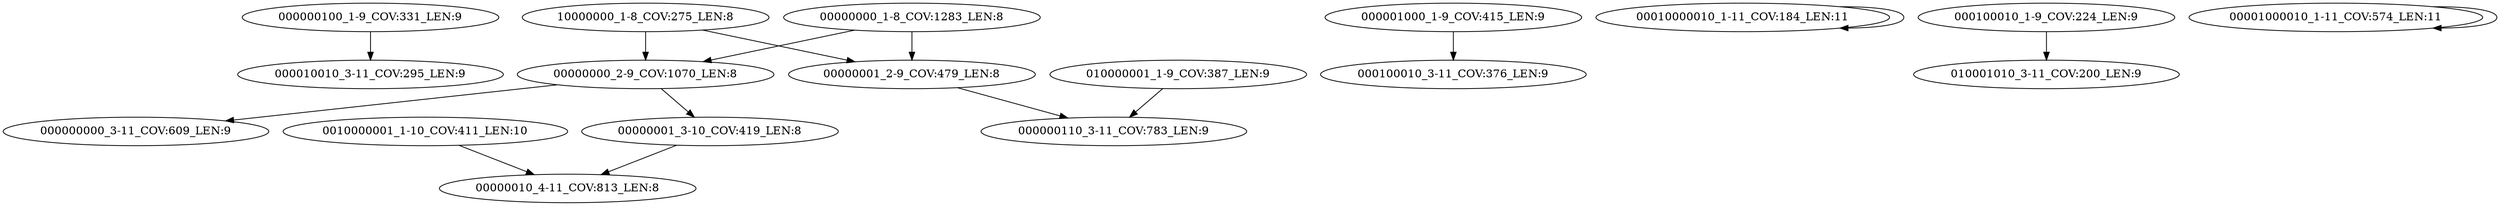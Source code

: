 digraph G {
    "000000100_1-9_COV:331_LEN:9" -> "000010010_3-11_COV:295_LEN:9";
    "10000000_1-8_COV:275_LEN:8" -> "00000000_2-9_COV:1070_LEN:8";
    "10000000_1-8_COV:275_LEN:8" -> "00000001_2-9_COV:479_LEN:8";
    "00000001_3-10_COV:419_LEN:8" -> "00000010_4-11_COV:813_LEN:8";
    "000001000_1-9_COV:415_LEN:9" -> "000100010_3-11_COV:376_LEN:9";
    "00000000_2-9_COV:1070_LEN:8" -> "00000001_3-10_COV:419_LEN:8";
    "00000000_2-9_COV:1070_LEN:8" -> "000000000_3-11_COV:609_LEN:9";
    "00010000010_1-11_COV:184_LEN:11" -> "00010000010_1-11_COV:184_LEN:11";
    "010000001_1-9_COV:387_LEN:9" -> "000000110_3-11_COV:783_LEN:9";
    "000100010_1-9_COV:224_LEN:9" -> "010001010_3-11_COV:200_LEN:9";
    "0010000001_1-10_COV:411_LEN:10" -> "00000010_4-11_COV:813_LEN:8";
    "00000000_1-8_COV:1283_LEN:8" -> "00000000_2-9_COV:1070_LEN:8";
    "00000000_1-8_COV:1283_LEN:8" -> "00000001_2-9_COV:479_LEN:8";
    "00000001_2-9_COV:479_LEN:8" -> "000000110_3-11_COV:783_LEN:9";
    "00001000010_1-11_COV:574_LEN:11" -> "00001000010_1-11_COV:574_LEN:11";
}
